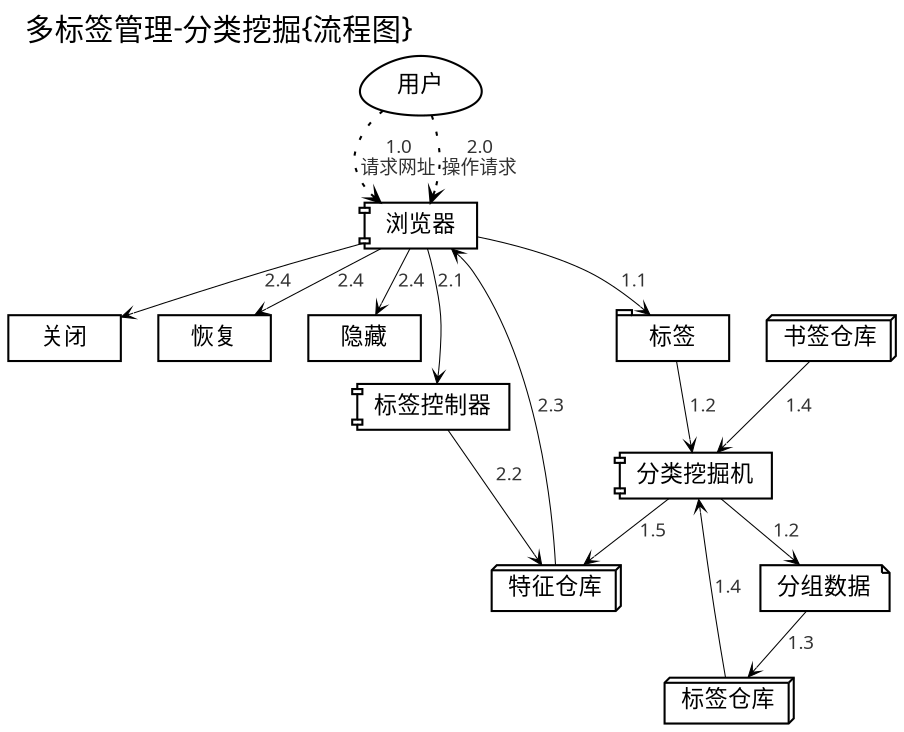     /*生成命令:
$ dot -Tpng lb-multitab-digger.dot -o lb-multitab-digger.png
 -Tcmapx -o lb-crx-roles.map
    全局设定
    plaintext
{{{#!GraphViz dot
    */

digraph G4Lmultitabdigger {
    /*全局设定*/
    graph [label="多标签管理-分类挖掘{流程图}"
        ,fontsize=14.0
        ,fontname="WenQuanYi Micro Hei"
        ,labeljust="l",labelloc="t",center=1
        ,ranksep=0.3,center=1,ratio=compress
        ,rankdir=TB
        ];

    node[fontsize=11.0,height=0.3
        ,fontname="WenQuanYi Micro Hei"
        ,shape=component 
        ];

    edge [fontsize=9.0,fontcolor="#333333"
        ,fontname="WenQuanYi Micro Hei"
        ,arrowsize=0.6,arrowhead=vee,arrowtail=none
        ,style="setlinewidth(0.5)"
        ];
/*
    src [label="源码",shape=ellipse,style="filled,dashed,setlinewidth(5)"
        ,color="#333333",fillcolor=dimgray
        ,URL="http://code.google.com/p/zoomquiet/source/browse/dot/obp/csdndr1-km.dot?repo=tangle"];
    /*图元声明
    start       [label="流程开始/结束",shape=point];
    end         [label="",shape=doublecircle,fillcolor=red];

    box         [label="实体/对象",shape=box];
    ellipse     [label="行动/节点",shape=ellipse];
    egg         [label="用户/人物",shape=egg];
    plaintext   [label="状态/属性",shape=plaintext,fillcolor=whitesmoke];
    diamond     [label="判别",shape=diamond];
    note        [label="注释",shape=note];
    tab         [label="目录/模块",shape=tab];
    db          [label="数据库",shape=box3d];
    component   [label="主机/组件",shape=component];
  ,style="rounded,dotted"];
    url [label="网址",shape=note];
    act [label="操作",shape=note];
*/

    USER [label="用户",shape=egg];
        close [label="关闭",shape=box];
        revert [label="恢复",shape=box];
        hide [label="隐藏",shape=box];

    browser [label="浏览器"];

    TAB [label="标签",shape=tab];

    tabStore [label="标签仓库",shape=box3d];
    bmStore [label="书签仓库",shape=box3d];
    tagStore [label="特征仓库",shape=box3d];

    reTAB [label="分类挖掘机",shape=component];
        groups [label="分组数据",shape=note];
    doTAB [label="标签控制器",shape=component];


    /*图例关系
    */
    USER->browser  [label="1.0\n请求网址",style="dotted"];
    browser->TAB   [label="1.1"];
        TAB->reTAB->groups [label="1.2"];
        groups->tabStore [label="1.3"];
        {tabStore bmStore}->reTAB [label="1.4"];
        reTAB->tagStore [label="1.5"];
        
    USER->browser [label="2.0\n操作请求",style="dotted"];
    browser->doTAB [label="2.1"];
        doTAB->tagStore [label="2.2"];
        tagStore->browser [label="2.3"];
        browser->{close revert hide} [label="2.4"];

/*
    { rank=same; AC    srvAC; }
    { rank=same; COMM    commander; }
    { rank=same; DONE   uriStore; }

    AC[label="认证准备",shape=plaintext];
    COMM[label="推荐阶段",shape=plaintext];
    DONE[label="完成阶段",shape=plaintext];
    AC->COMM->DONE;
*/
    edge [style=invis];

}

